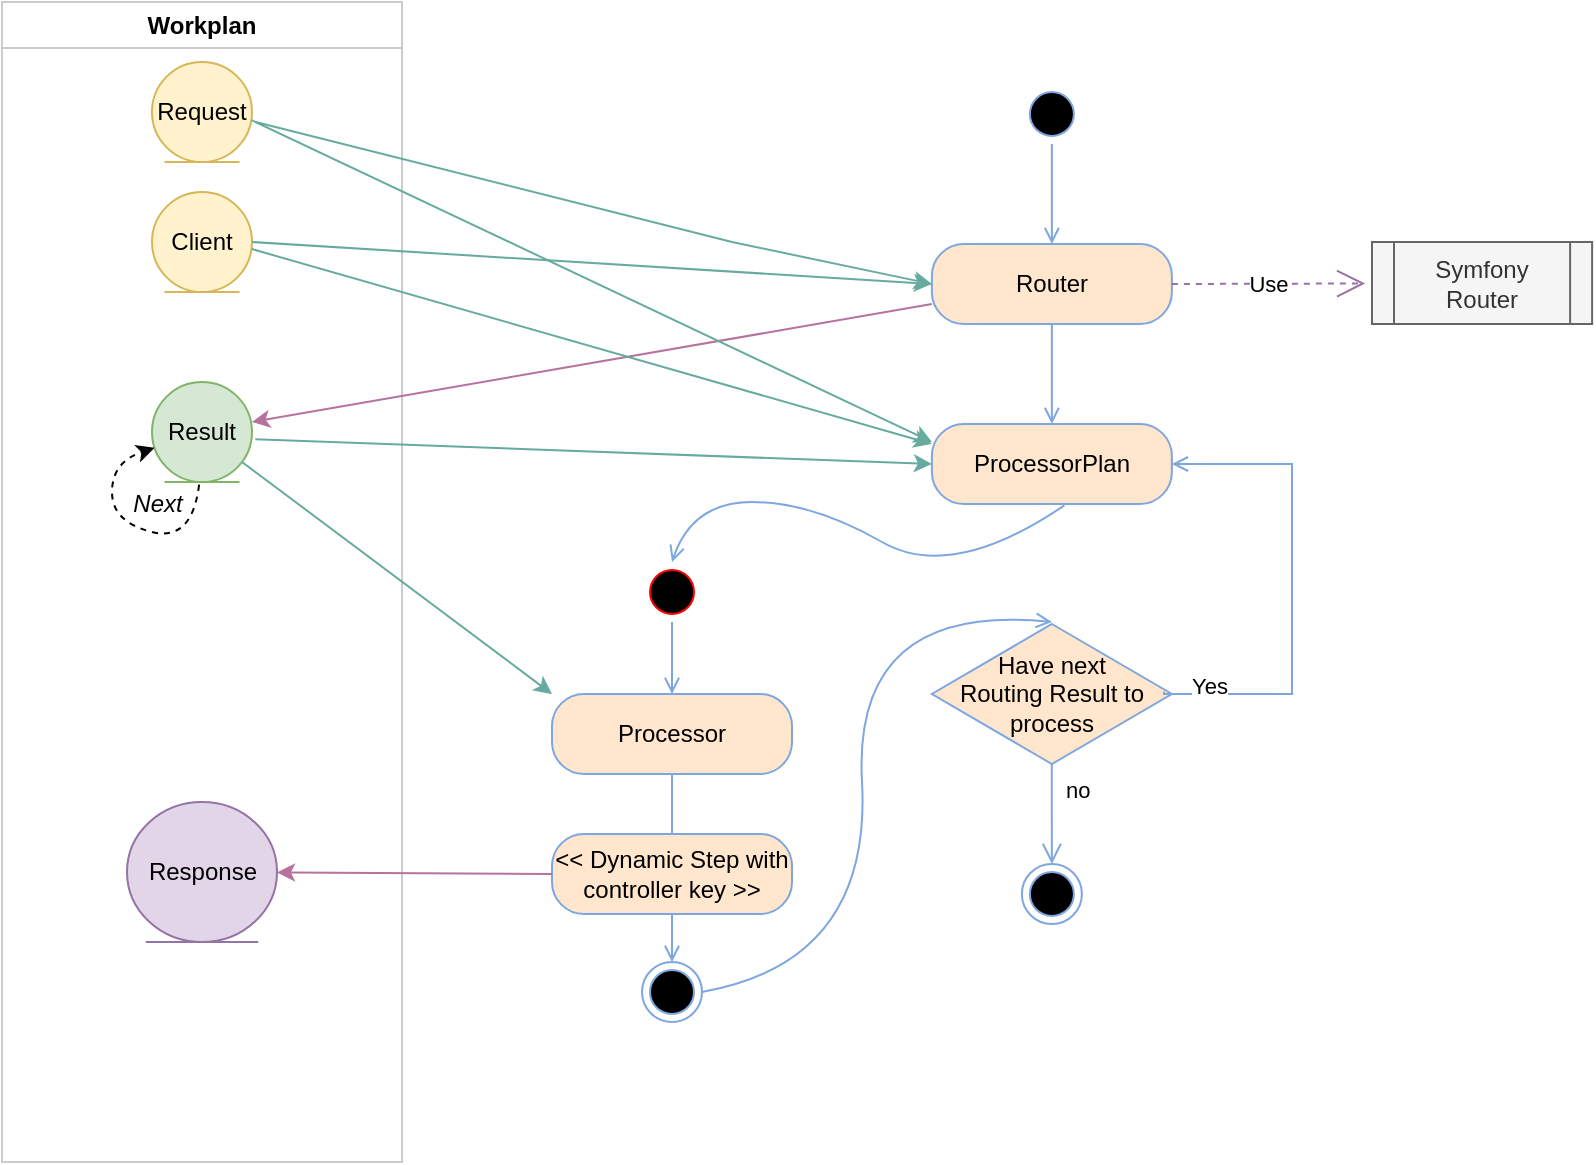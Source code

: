 <mxfile version="20.5.3" type="embed"><diagram id="LvBFF-H_oW3GnUr-EvsX" name="Page-1"><mxGraphModel dx="1298" dy="757" grid="1" gridSize="10" guides="1" tooltips="1" connect="1" arrows="1" fold="1" page="1" pageScale="1" pageWidth="827" pageHeight="1169" math="0" shadow="0"><root><mxCell id="0"/><mxCell id="1" parent="0"/><mxCell id="2" value="" style="ellipse;html=1;shape=startState;fillColor=#000000;strokeColor=#7EA6E0;" vertex="1" parent="1"><mxGeometry x="684.94" y="61" width="30" height="30" as="geometry"/></mxCell><mxCell id="3" value="" style="edgeStyle=orthogonalEdgeStyle;html=1;verticalAlign=bottom;endArrow=open;strokeColor=#7EA6E0;rounded=0;entryX=0.5;entryY=0;entryDx=0;entryDy=0;endFill=0;startArrow=none;startFill=0;" edge="1" source="2" parent="1" target="4"><mxGeometry relative="1" as="geometry"><mxPoint x="699.94" y="151" as="targetPoint"/></mxGeometry></mxCell><mxCell id="4" value="Router" style="rounded=1;whiteSpace=wrap;html=1;arcSize=40;fillColor=#ffe6cc;strokeColor=#7EA6E0;" vertex="1" parent="1"><mxGeometry x="639.94" y="141" width="120" height="40" as="geometry"/></mxCell><mxCell id="5" value="" style="edgeStyle=orthogonalEdgeStyle;html=1;verticalAlign=bottom;endArrow=open;strokeColor=#7EA6E0;rounded=0;entryX=0.5;entryY=0;entryDx=0;entryDy=0;exitX=0.5;exitY=1;exitDx=0;exitDy=0;endFill=0;startArrow=none;startFill=0;" edge="1" source="4" parent="1" target="6"><mxGeometry relative="1" as="geometry"><mxPoint x="699.94" y="254" as="targetPoint"/><mxPoint x="699.94" y="189" as="sourcePoint"/></mxGeometry></mxCell><mxCell id="6" value="ProcessorPlan" style="rounded=1;whiteSpace=wrap;html=1;arcSize=40;fillColor=#ffe6cc;strokeColor=#7EA6E0;" vertex="1" parent="1"><mxGeometry x="639.94" y="231" width="120" height="40" as="geometry"/></mxCell><mxCell id="8" value="Have next &lt;br&gt;Routing Result to process" style="rhombus;whiteSpace=wrap;html=1;fillColor=#ffe6cc;strokeColor=#7EA6E0;" vertex="1" parent="1"><mxGeometry x="639.94" y="331" width="120" height="70" as="geometry"/></mxCell><mxCell id="9" value="Yes" style="edgeStyle=orthogonalEdgeStyle;html=1;align=left;verticalAlign=bottom;endArrow=open;strokeColor=#7EA6E0;rounded=0;exitX=0.967;exitY=0.484;exitDx=0;exitDy=0;exitPerimeter=0;entryX=1;entryY=0.5;entryDx=0;entryDy=0;endFill=0;startArrow=none;startFill=0;" edge="1" source="8" parent="1" target="6"><mxGeometry x="-0.89" y="-5" relative="1" as="geometry"><mxPoint x="820" y="270" as="targetPoint"/><Array as="points"><mxPoint x="756" y="366"/><mxPoint x="820" y="366"/><mxPoint x="820" y="251"/></Array><mxPoint as="offset"/></mxGeometry></mxCell><mxCell id="10" value="no" style="edgeStyle=orthogonalEdgeStyle;html=1;align=left;verticalAlign=top;endArrow=open;endSize=8;strokeColor=#7EA6E0;rounded=0;endFill=0;startArrow=none;startFill=0;" edge="1" source="8" parent="1"><mxGeometry x="-1" y="5" relative="1" as="geometry"><mxPoint x="699.94" y="451" as="targetPoint"/><mxPoint as="offset"/></mxGeometry></mxCell><mxCell id="12" value="" style="ellipse;html=1;shape=endState;fillColor=#000000;strokeColor=#7EA6E0;" vertex="1" parent="1"><mxGeometry x="684.94" y="451" width="30" height="30" as="geometry"/></mxCell><mxCell id="15" value="Workplan" style="swimlane;whiteSpace=wrap;html=1;strokeColor=#CCCCCC;" vertex="1" parent="1"><mxGeometry x="175" y="20" width="200" height="580" as="geometry"/></mxCell><mxCell id="14" value="Result" style="ellipse;shape=umlEntity;whiteSpace=wrap;html=1;fillColor=#d5e8d4;strokeColor=#82b366;" vertex="1" parent="15"><mxGeometry x="75" y="190" width="50" height="50" as="geometry"/></mxCell><mxCell id="16" value="Client" style="ellipse;shape=umlEntity;whiteSpace=wrap;html=1;fillColor=#fff2cc;strokeColor=#d6b656;" vertex="1" parent="15"><mxGeometry x="75" y="95" width="50" height="50" as="geometry"/></mxCell><mxCell id="13" value="Request" style="ellipse;shape=umlEntity;whiteSpace=wrap;html=1;fillColor=#fff2cc;strokeColor=#d6b656;" vertex="1" parent="15"><mxGeometry x="75" y="30" width="50" height="50" as="geometry"/></mxCell><mxCell id="23" value="" style="curved=1;endArrow=classic;html=1;rounded=0;exitX=0.471;exitY=1.027;exitDx=0;exitDy=0;exitPerimeter=0;dashed=1;" edge="1" parent="15" source="14" target="14"><mxGeometry width="50" height="50" relative="1" as="geometry"><mxPoint x="55" y="280" as="sourcePoint"/><mxPoint x="105" y="230" as="targetPoint"/><Array as="points"><mxPoint x="95" y="270"/><mxPoint x="55" y="260"/><mxPoint x="55" y="230"/></Array></mxGeometry></mxCell><mxCell id="25" value="Response" style="ellipse;shape=umlEntity;whiteSpace=wrap;html=1;fillColor=#e1d5e7;strokeColor=#9673a6;" vertex="1" parent="15"><mxGeometry x="62.5" y="400" width="75" height="70" as="geometry"/></mxCell><mxCell id="17" value="" style="endArrow=classic;html=1;rounded=0;exitX=1;exitY=0.5;exitDx=0;exitDy=0;entryX=0;entryY=0.5;entryDx=0;entryDy=0;strokeColor=#67AB9F;" edge="1" parent="1" source="16" target="4"><mxGeometry width="50" height="50" relative="1" as="geometry"><mxPoint x="190" y="210" as="sourcePoint"/><mxPoint x="410" y="160" as="targetPoint"/></mxGeometry></mxCell><mxCell id="18" value="" style="endArrow=classic;html=1;rounded=0;exitX=1.036;exitY=0.6;exitDx=0;exitDy=0;exitPerimeter=0;entryX=0;entryY=0.5;entryDx=0;entryDy=0;strokeColor=#67AB9F;" edge="1" parent="1" source="13" target="4"><mxGeometry width="50" height="50" relative="1" as="geometry"><mxPoint x="311.5" y="152.2" as="sourcePoint"/><mxPoint x="430" y="170" as="targetPoint"/><Array as="points"><mxPoint x="540" y="140"/></Array></mxGeometry></mxCell><mxCell id="19" value="" style="endArrow=classic;html=1;rounded=0;exitX=0;exitY=0.75;exitDx=0;exitDy=0;entryX=1;entryY=0.4;entryDx=0;entryDy=0;entryPerimeter=0;strokeColor=#B5739D;" edge="1" parent="1" source="4" target="14"><mxGeometry width="50" height="50" relative="1" as="geometry"><mxPoint x="330" y="160" as="sourcePoint"/><mxPoint x="380" y="110" as="targetPoint"/></mxGeometry></mxCell><mxCell id="20" value="" style="endArrow=classic;html=1;rounded=0;exitX=1.033;exitY=0.573;exitDx=0;exitDy=0;exitPerimeter=0;entryX=0;entryY=0.5;entryDx=0;entryDy=0;strokeColor=#67AB9F;" edge="1" parent="1" source="14" target="6"><mxGeometry width="50" height="50" relative="1" as="geometry"><mxPoint x="330" y="200" as="sourcePoint"/><mxPoint x="380" y="150" as="targetPoint"/></mxGeometry></mxCell><mxCell id="21" value="" style="endArrow=classic;html=1;rounded=0;entryX=0;entryY=0.25;entryDx=0;entryDy=0;exitX=0.997;exitY=0.57;exitDx=0;exitDy=0;exitPerimeter=0;strokeColor=#67AB9F;" edge="1" parent="1" source="16" target="6"><mxGeometry width="50" height="50" relative="1" as="geometry"><mxPoint x="300" y="140" as="sourcePoint"/><mxPoint x="380" y="150" as="targetPoint"/></mxGeometry></mxCell><mxCell id="22" value="" style="endArrow=classic;html=1;rounded=0;exitX=0.997;exitY=0.582;exitDx=0;exitDy=0;exitPerimeter=0;strokeColor=#67AB9F;" edge="1" parent="1" source="13"><mxGeometry width="50" height="50" relative="1" as="geometry"><mxPoint x="340" y="180" as="sourcePoint"/><mxPoint x="640" y="240" as="targetPoint"/><Array as="points"/></mxGeometry></mxCell><mxCell id="24" value="&lt;i&gt;Next&lt;/i&gt;" style="text;html=1;strokeColor=none;fillColor=none;align=center;verticalAlign=middle;whiteSpace=wrap;rounded=0;" vertex="1" parent="1"><mxGeometry x="223" y="256" width="60" height="30" as="geometry"/></mxCell><mxCell id="28" value="Symfony Router" style="shape=process;whiteSpace=wrap;html=1;backgroundOutline=1;fillColor=#f5f5f5;fontColor=#333333;strokeColor=#666666;" vertex="1" parent="1"><mxGeometry x="860" y="140" width="110.06" height="41" as="geometry"/></mxCell><mxCell id="29" value="Use" style="endArrow=open;endSize=12;dashed=1;html=1;rounded=0;exitX=1;exitY=0.5;exitDx=0;exitDy=0;entryX=-0.031;entryY=0.506;entryDx=0;entryDy=0;entryPerimeter=0;strokeColor=#9673a6;fillColor=#e1d5e7;" edge="1" parent="1" source="4" target="28"><mxGeometry width="160" relative="1" as="geometry"><mxPoint x="599.94" y="261" as="sourcePoint"/><mxPoint x="759.94" y="261" as="targetPoint"/></mxGeometry></mxCell><mxCell id="40" value="" style="ellipse;html=1;shape=startState;fillColor=#000000;strokeColor=#ff0000;" vertex="1" parent="1"><mxGeometry x="495" y="300" width="30" height="30" as="geometry"/></mxCell><mxCell id="41" value="" style="edgeStyle=orthogonalEdgeStyle;html=1;verticalAlign=bottom;endArrow=open;strokeColor=#7EA6E0;rounded=0;endFill=0;startArrow=none;startFill=0;" edge="1" source="40" parent="1"><mxGeometry relative="1" as="geometry"><mxPoint x="510" y="366" as="targetPoint"/></mxGeometry></mxCell><mxCell id="42" value="Processor" style="rounded=1;whiteSpace=wrap;html=1;arcSize=40;fillColor=#ffe6cc;strokeColor=#7EA6E0;" vertex="1" parent="1"><mxGeometry x="450" y="366" width="120" height="40" as="geometry"/></mxCell><mxCell id="43" value="" style="edgeStyle=orthogonalEdgeStyle;html=1;verticalAlign=bottom;endArrow=open;strokeColor=#7EA6E0;rounded=0;endFill=0;startArrow=none;startFill=0;" edge="1" source="42" parent="1"><mxGeometry relative="1" as="geometry"><mxPoint x="510" y="466" as="targetPoint"/></mxGeometry></mxCell><mxCell id="45" value="&amp;lt;&amp;lt; Dynamic Step with controller key &amp;gt;&amp;gt;" style="rounded=1;whiteSpace=wrap;html=1;arcSize=40;fillColor=#ffe6cc;strokeColor=#7EA6E0;" vertex="1" parent="1"><mxGeometry x="450" y="436" width="120" height="40" as="geometry"/></mxCell><mxCell id="48" value="" style="endArrow=classic;html=1;rounded=0;exitX=0;exitY=0.5;exitDx=0;exitDy=0;strokeColor=#B5739D;" edge="1" parent="1" source="45" target="25"><mxGeometry width="50" height="50" relative="1" as="geometry"><mxPoint x="350" y="360" as="sourcePoint"/><mxPoint x="400" y="310" as="targetPoint"/></mxGeometry></mxCell><mxCell id="49" value="" style="endArrow=classic;html=1;rounded=0;entryX=0;entryY=0;entryDx=0;entryDy=0;strokeColor=#67AB9F;" edge="1" parent="1" source="14" target="42"><mxGeometry width="50" height="50" relative="1" as="geometry"><mxPoint x="350" y="340" as="sourcePoint"/><mxPoint x="400" y="290" as="targetPoint"/></mxGeometry></mxCell><mxCell id="47" value="" style="ellipse;html=1;shape=endState;fillColor=#000000;strokeColor=#7EA6E0;" vertex="1" parent="1"><mxGeometry x="495" y="500" width="30" height="30" as="geometry"/></mxCell><mxCell id="53" value="" style="edgeStyle=orthogonalEdgeStyle;html=1;verticalAlign=bottom;endArrow=open;strokeColor=#7EA6E0;rounded=0;endFill=0;startArrow=none;startFill=0;" edge="1" parent="1" source="45" target="47"><mxGeometry relative="1" as="geometry"><mxPoint x="510" y="566" as="targetPoint"/><mxPoint x="510" y="476" as="sourcePoint"/></mxGeometry></mxCell><mxCell id="56" value="" style="curved=1;endArrow=open;html=1;rounded=0;exitX=1;exitY=0.5;exitDx=0;exitDy=0;strokeColor=#7EA6E0;endFill=0;startArrow=none;startFill=0;" edge="1" parent="1" source="47"><mxGeometry width="50" height="50" relative="1" as="geometry"><mxPoint x="550" y="450" as="sourcePoint"/><mxPoint x="700" y="330" as="targetPoint"/><Array as="points"><mxPoint x="610" y="500"/><mxPoint x="600" y="320"/></Array></mxGeometry></mxCell><mxCell id="57" value="" style="curved=1;endArrow=open;html=1;rounded=0;entryX=0.5;entryY=0;entryDx=0;entryDy=0;exitX=0.552;exitY=1.017;exitDx=0;exitDy=0;exitPerimeter=0;strokeColor=#7EA6E0;endFill=0;startArrow=none;startFill=0;" edge="1" parent="1" source="6" target="40"><mxGeometry width="50" height="50" relative="1" as="geometry"><mxPoint x="550" y="450" as="sourcePoint"/><mxPoint x="600" y="400" as="targetPoint"/><Array as="points"><mxPoint x="650" y="310"/><mxPoint x="580" y="270"/><mxPoint x="520" y="270"/></Array></mxGeometry></mxCell></root></mxGraphModel></diagram></mxfile>